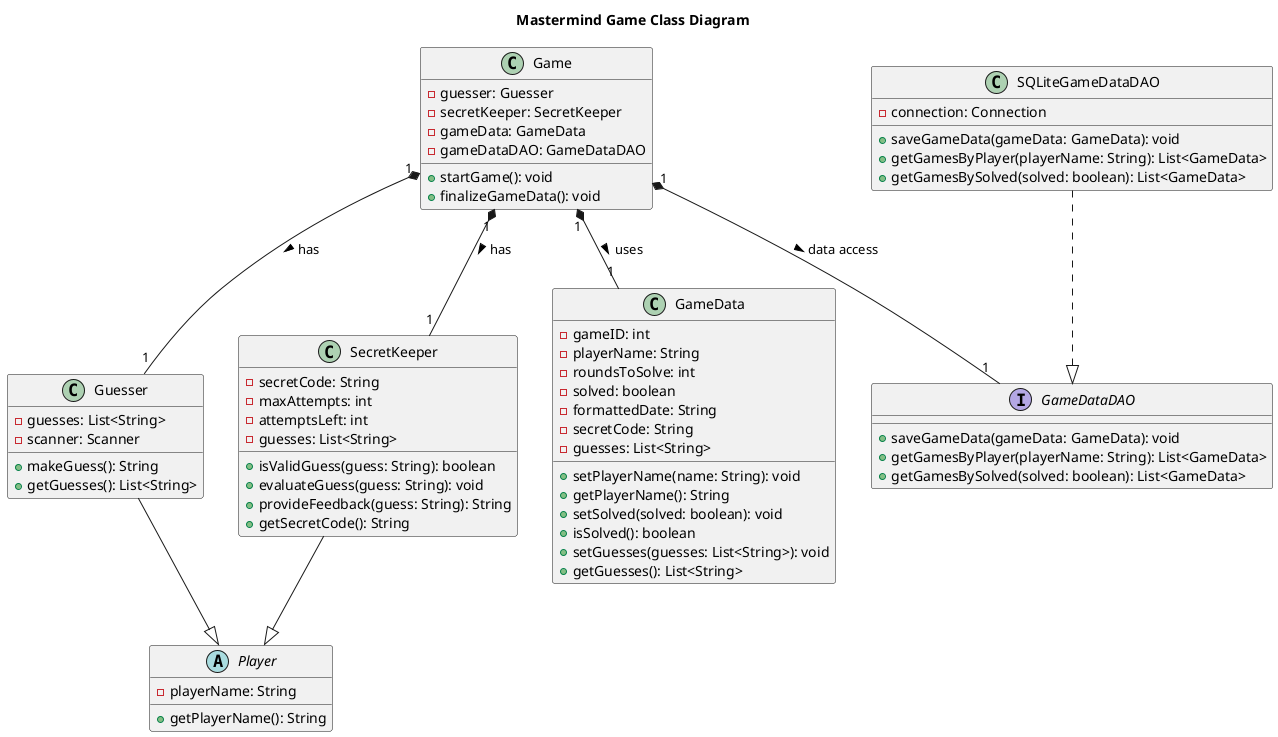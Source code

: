 @startuml
' Define a title for the diagram
title Mastermind Game Class Diagram

' Define class Player with its attributes and methods
abstract class Player {
    - playerName: String
    + getPlayerName(): String
}

' Define class Guesser that extends Player
class Guesser {
    - guesses: List<String>
    - scanner: Scanner
    + makeGuess(): String
    + getGuesses(): List<String>
}
Guesser --|> Player

' Define class SecretKeeper that extends Player
class SecretKeeper {
    - secretCode: String
    - maxAttempts: int
    - attemptsLeft: int
    - guesses: List<String>
    + isValidGuess(guess: String): boolean
    + evaluateGuess(guess: String): void
    + provideFeedback(guess: String): String
    + getSecretCode(): String
}
SecretKeeper --|> Player

' Define class GameData with its attributes and methods
class GameData {
    - gameID: int
    - playerName: String
    - roundsToSolve: int
    - solved: boolean
    - formattedDate: String
    - secretCode: String
    - guesses: List<String>
    + setPlayerName(name: String): void
    + getPlayerName(): String
    + setSolved(solved: boolean): void
    + isSolved(): boolean
    + setGuesses(guesses: List<String>): void
    + getGuesses(): List<String>
}

' Define class Game with its relationships
class Game {
    - guesser: Guesser
    - secretKeeper: SecretKeeper
    - gameData: GameData
    - gameDataDAO: GameDataDAO
    + startGame(): void
    + finalizeGameData(): void
}
Game "1" *-- "1" Guesser : has >
Game "1" *-- "1" SecretKeeper : has >
Game "1" *-- "1" GameData : uses >
Game "1" *-- "1" GameDataDAO : data access >

' Define the GameDataDAO interface and its implementation SQLiteGameDataDAO
interface GameDataDAO {
    + saveGameData(gameData: GameData): void
    + getGamesByPlayer(playerName: String): List<GameData>
    + getGamesBySolved(solved: boolean): List<GameData>
}

class SQLiteGameDataDAO {
    - connection: Connection
    + saveGameData(gameData: GameData): void
    + getGamesByPlayer(playerName: String): List<GameData>
    + getGamesBySolved(solved: boolean): List<GameData>
}
SQLiteGameDataDAO ..|> GameDataDAO

@enduml

'/ To create the uml: java -jar plantuml-1.2024.4.jar Mastermind.puml